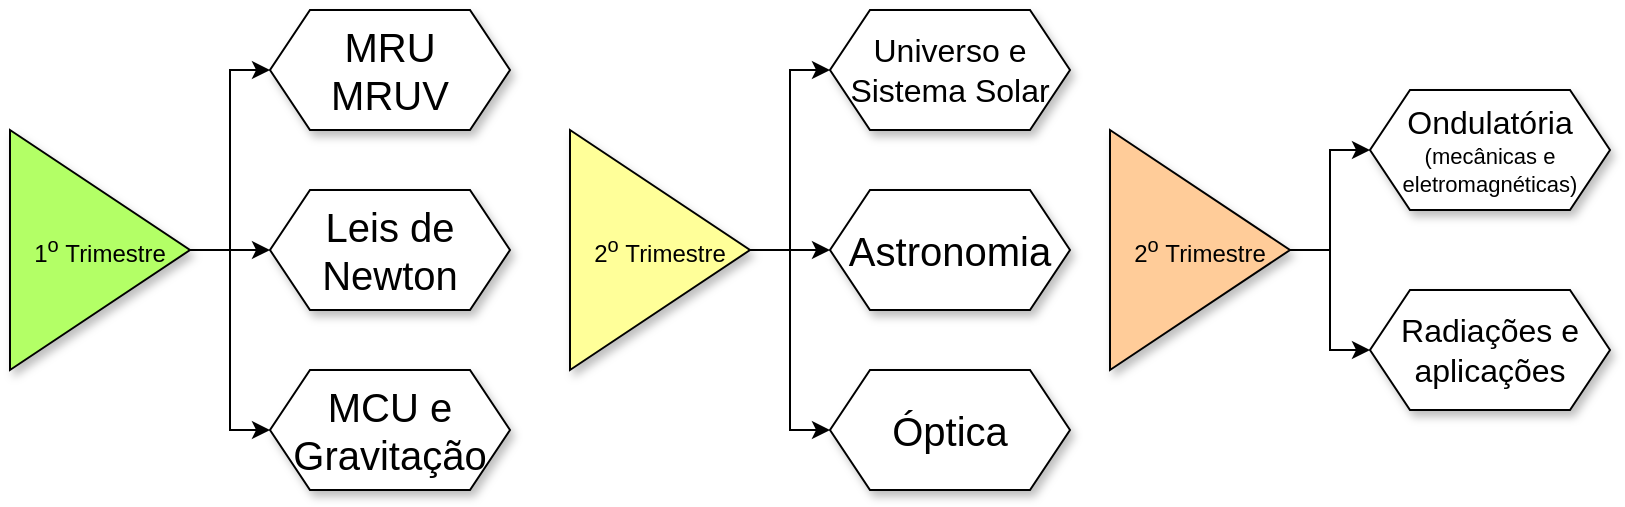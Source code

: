 <mxfile compressed="false" version="15.9.6" type="github">
  <diagram id="pm1UEt8zXJ4ZpkB4dsPU" name="Page-1">
    <mxGraphModel dx="2500" dy="829" grid="1" gridSize="10" guides="1" tooltips="1" connect="1" arrows="1" fold="1" page="1" pageScale="1" pageWidth="827" pageHeight="1169" math="0" shadow="0">
      <root>
        <mxCell id="0" />
        <mxCell id="1" parent="0" />
        <mxCell id="ATTjL98YTlTVzGtDdcw5-6" value="" style="edgeStyle=orthogonalEdgeStyle;rounded=0;orthogonalLoop=1;jettySize=auto;html=1;fontSize=20;" edge="1" parent="1" source="ATTjL98YTlTVzGtDdcw5-2" target="ATTjL98YTlTVzGtDdcw5-4">
          <mxGeometry relative="1" as="geometry" />
        </mxCell>
        <mxCell id="ATTjL98YTlTVzGtDdcw5-7" style="edgeStyle=orthogonalEdgeStyle;rounded=0;orthogonalLoop=1;jettySize=auto;html=1;entryX=0;entryY=0.5;entryDx=0;entryDy=0;fontSize=20;" edge="1" parent="1" source="ATTjL98YTlTVzGtDdcw5-2" target="ATTjL98YTlTVzGtDdcw5-3">
          <mxGeometry relative="1" as="geometry" />
        </mxCell>
        <mxCell id="ATTjL98YTlTVzGtDdcw5-8" style="edgeStyle=orthogonalEdgeStyle;rounded=0;orthogonalLoop=1;jettySize=auto;html=1;entryX=0;entryY=0.5;entryDx=0;entryDy=0;fontSize=20;" edge="1" parent="1" source="ATTjL98YTlTVzGtDdcw5-2" target="ATTjL98YTlTVzGtDdcw5-5">
          <mxGeometry relative="1" as="geometry" />
        </mxCell>
        <mxCell id="ATTjL98YTlTVzGtDdcw5-2" value="1&lt;sup&gt;o&lt;/sup&gt;&amp;nbsp;Trimestre" style="triangle;whiteSpace=wrap;html=1;shadow=1;fillColor=#B3FF66;rotation=0;" vertex="1" parent="1">
          <mxGeometry x="-800" y="80" width="90" height="120" as="geometry" />
        </mxCell>
        <mxCell id="ATTjL98YTlTVzGtDdcw5-3" value="&lt;font style=&quot;font-size: 20px&quot;&gt;MRU&lt;br&gt;MRUV&lt;/font&gt;" style="shape=hexagon;perimeter=hexagonPerimeter2;whiteSpace=wrap;html=1;fixedSize=1;shadow=1;" vertex="1" parent="1">
          <mxGeometry x="-670" y="20" width="120" height="60" as="geometry" />
        </mxCell>
        <mxCell id="ATTjL98YTlTVzGtDdcw5-4" value="&lt;span style=&quot;font-size: 20px&quot;&gt;Leis de Newton&lt;/span&gt;" style="shape=hexagon;perimeter=hexagonPerimeter2;whiteSpace=wrap;html=1;fixedSize=1;shadow=1;" vertex="1" parent="1">
          <mxGeometry x="-670" y="110" width="120" height="60" as="geometry" />
        </mxCell>
        <mxCell id="ATTjL98YTlTVzGtDdcw5-5" value="&lt;span style=&quot;font-size: 20px&quot;&gt;MCU e Gravitação&lt;/span&gt;" style="shape=hexagon;perimeter=hexagonPerimeter2;whiteSpace=wrap;html=1;fixedSize=1;shadow=1;" vertex="1" parent="1">
          <mxGeometry x="-670" y="200" width="120" height="60" as="geometry" />
        </mxCell>
        <mxCell id="ATTjL98YTlTVzGtDdcw5-9" value="" style="edgeStyle=orthogonalEdgeStyle;rounded=0;orthogonalLoop=1;jettySize=auto;html=1;fontSize=20;" edge="1" parent="1" source="ATTjL98YTlTVzGtDdcw5-12" target="ATTjL98YTlTVzGtDdcw5-14">
          <mxGeometry relative="1" as="geometry" />
        </mxCell>
        <mxCell id="ATTjL98YTlTVzGtDdcw5-10" style="edgeStyle=orthogonalEdgeStyle;rounded=0;orthogonalLoop=1;jettySize=auto;html=1;entryX=0;entryY=0.5;entryDx=0;entryDy=0;fontSize=20;" edge="1" parent="1" source="ATTjL98YTlTVzGtDdcw5-12" target="ATTjL98YTlTVzGtDdcw5-13">
          <mxGeometry relative="1" as="geometry" />
        </mxCell>
        <mxCell id="ATTjL98YTlTVzGtDdcw5-11" style="edgeStyle=orthogonalEdgeStyle;rounded=0;orthogonalLoop=1;jettySize=auto;html=1;entryX=0;entryY=0.5;entryDx=0;entryDy=0;fontSize=20;" edge="1" parent="1" source="ATTjL98YTlTVzGtDdcw5-12" target="ATTjL98YTlTVzGtDdcw5-15">
          <mxGeometry relative="1" as="geometry" />
        </mxCell>
        <mxCell id="ATTjL98YTlTVzGtDdcw5-12" value="2&lt;sup&gt;o&lt;/sup&gt;&amp;nbsp;Trimestre" style="triangle;whiteSpace=wrap;html=1;shadow=1;fillColor=#FFFF99;rotation=0;" vertex="1" parent="1">
          <mxGeometry x="-520" y="80" width="90" height="120" as="geometry" />
        </mxCell>
        <mxCell id="ATTjL98YTlTVzGtDdcw5-13" value="&lt;font style=&quot;font-size: 16px&quot;&gt;Universo e Sistema Solar&lt;/font&gt;" style="shape=hexagon;perimeter=hexagonPerimeter2;whiteSpace=wrap;html=1;fixedSize=1;shadow=1;" vertex="1" parent="1">
          <mxGeometry x="-390" y="20" width="120" height="60" as="geometry" />
        </mxCell>
        <mxCell id="ATTjL98YTlTVzGtDdcw5-14" value="&lt;span style=&quot;font-size: 20px&quot;&gt;Astronomia&lt;/span&gt;" style="shape=hexagon;perimeter=hexagonPerimeter2;whiteSpace=wrap;html=1;fixedSize=1;shadow=1;" vertex="1" parent="1">
          <mxGeometry x="-390" y="110" width="120" height="60" as="geometry" />
        </mxCell>
        <mxCell id="ATTjL98YTlTVzGtDdcw5-15" value="&lt;span style=&quot;font-size: 20px&quot;&gt;Óptica&lt;/span&gt;" style="shape=hexagon;perimeter=hexagonPerimeter2;whiteSpace=wrap;html=1;fixedSize=1;shadow=1;" vertex="1" parent="1">
          <mxGeometry x="-390" y="200" width="120" height="60" as="geometry" />
        </mxCell>
        <mxCell id="ATTjL98YTlTVzGtDdcw5-16" value="" style="edgeStyle=orthogonalEdgeStyle;rounded=0;orthogonalLoop=1;jettySize=auto;html=1;fontSize=20;" edge="1" source="ATTjL98YTlTVzGtDdcw5-19" target="ATTjL98YTlTVzGtDdcw5-21" parent="1">
          <mxGeometry relative="1" as="geometry" />
        </mxCell>
        <mxCell id="ATTjL98YTlTVzGtDdcw5-17" style="edgeStyle=orthogonalEdgeStyle;rounded=0;orthogonalLoop=1;jettySize=auto;html=1;entryX=0;entryY=0.5;entryDx=0;entryDy=0;fontSize=20;" edge="1" source="ATTjL98YTlTVzGtDdcw5-19" target="ATTjL98YTlTVzGtDdcw5-20" parent="1">
          <mxGeometry relative="1" as="geometry" />
        </mxCell>
        <mxCell id="ATTjL98YTlTVzGtDdcw5-19" value="2&lt;sup&gt;o&lt;/sup&gt;&amp;nbsp;Trimestre" style="triangle;whiteSpace=wrap;html=1;shadow=1;fillColor=#FFCC99;rotation=0;" vertex="1" parent="1">
          <mxGeometry x="-250" y="80" width="90" height="120" as="geometry" />
        </mxCell>
        <mxCell id="ATTjL98YTlTVzGtDdcw5-20" value="&lt;font&gt;&lt;span style=&quot;font-size: 16px&quot;&gt;Ondulatória&lt;/span&gt;&lt;br&gt;&lt;font style=&quot;font-size: 11px&quot;&gt;(mecânicas e eletromagnéticas)&lt;/font&gt;&lt;br&gt;&lt;/font&gt;" style="shape=hexagon;perimeter=hexagonPerimeter2;whiteSpace=wrap;html=1;fixedSize=1;shadow=1;" vertex="1" parent="1">
          <mxGeometry x="-120" y="60" width="120" height="60" as="geometry" />
        </mxCell>
        <mxCell id="ATTjL98YTlTVzGtDdcw5-21" value="&lt;font style=&quot;font-size: 16px&quot;&gt;Radiações e aplicações&lt;/font&gt;" style="shape=hexagon;perimeter=hexagonPerimeter2;whiteSpace=wrap;html=1;fixedSize=1;shadow=1;" vertex="1" parent="1">
          <mxGeometry x="-120" y="160" width="120" height="60" as="geometry" />
        </mxCell>
      </root>
    </mxGraphModel>
  </diagram>
</mxfile>
